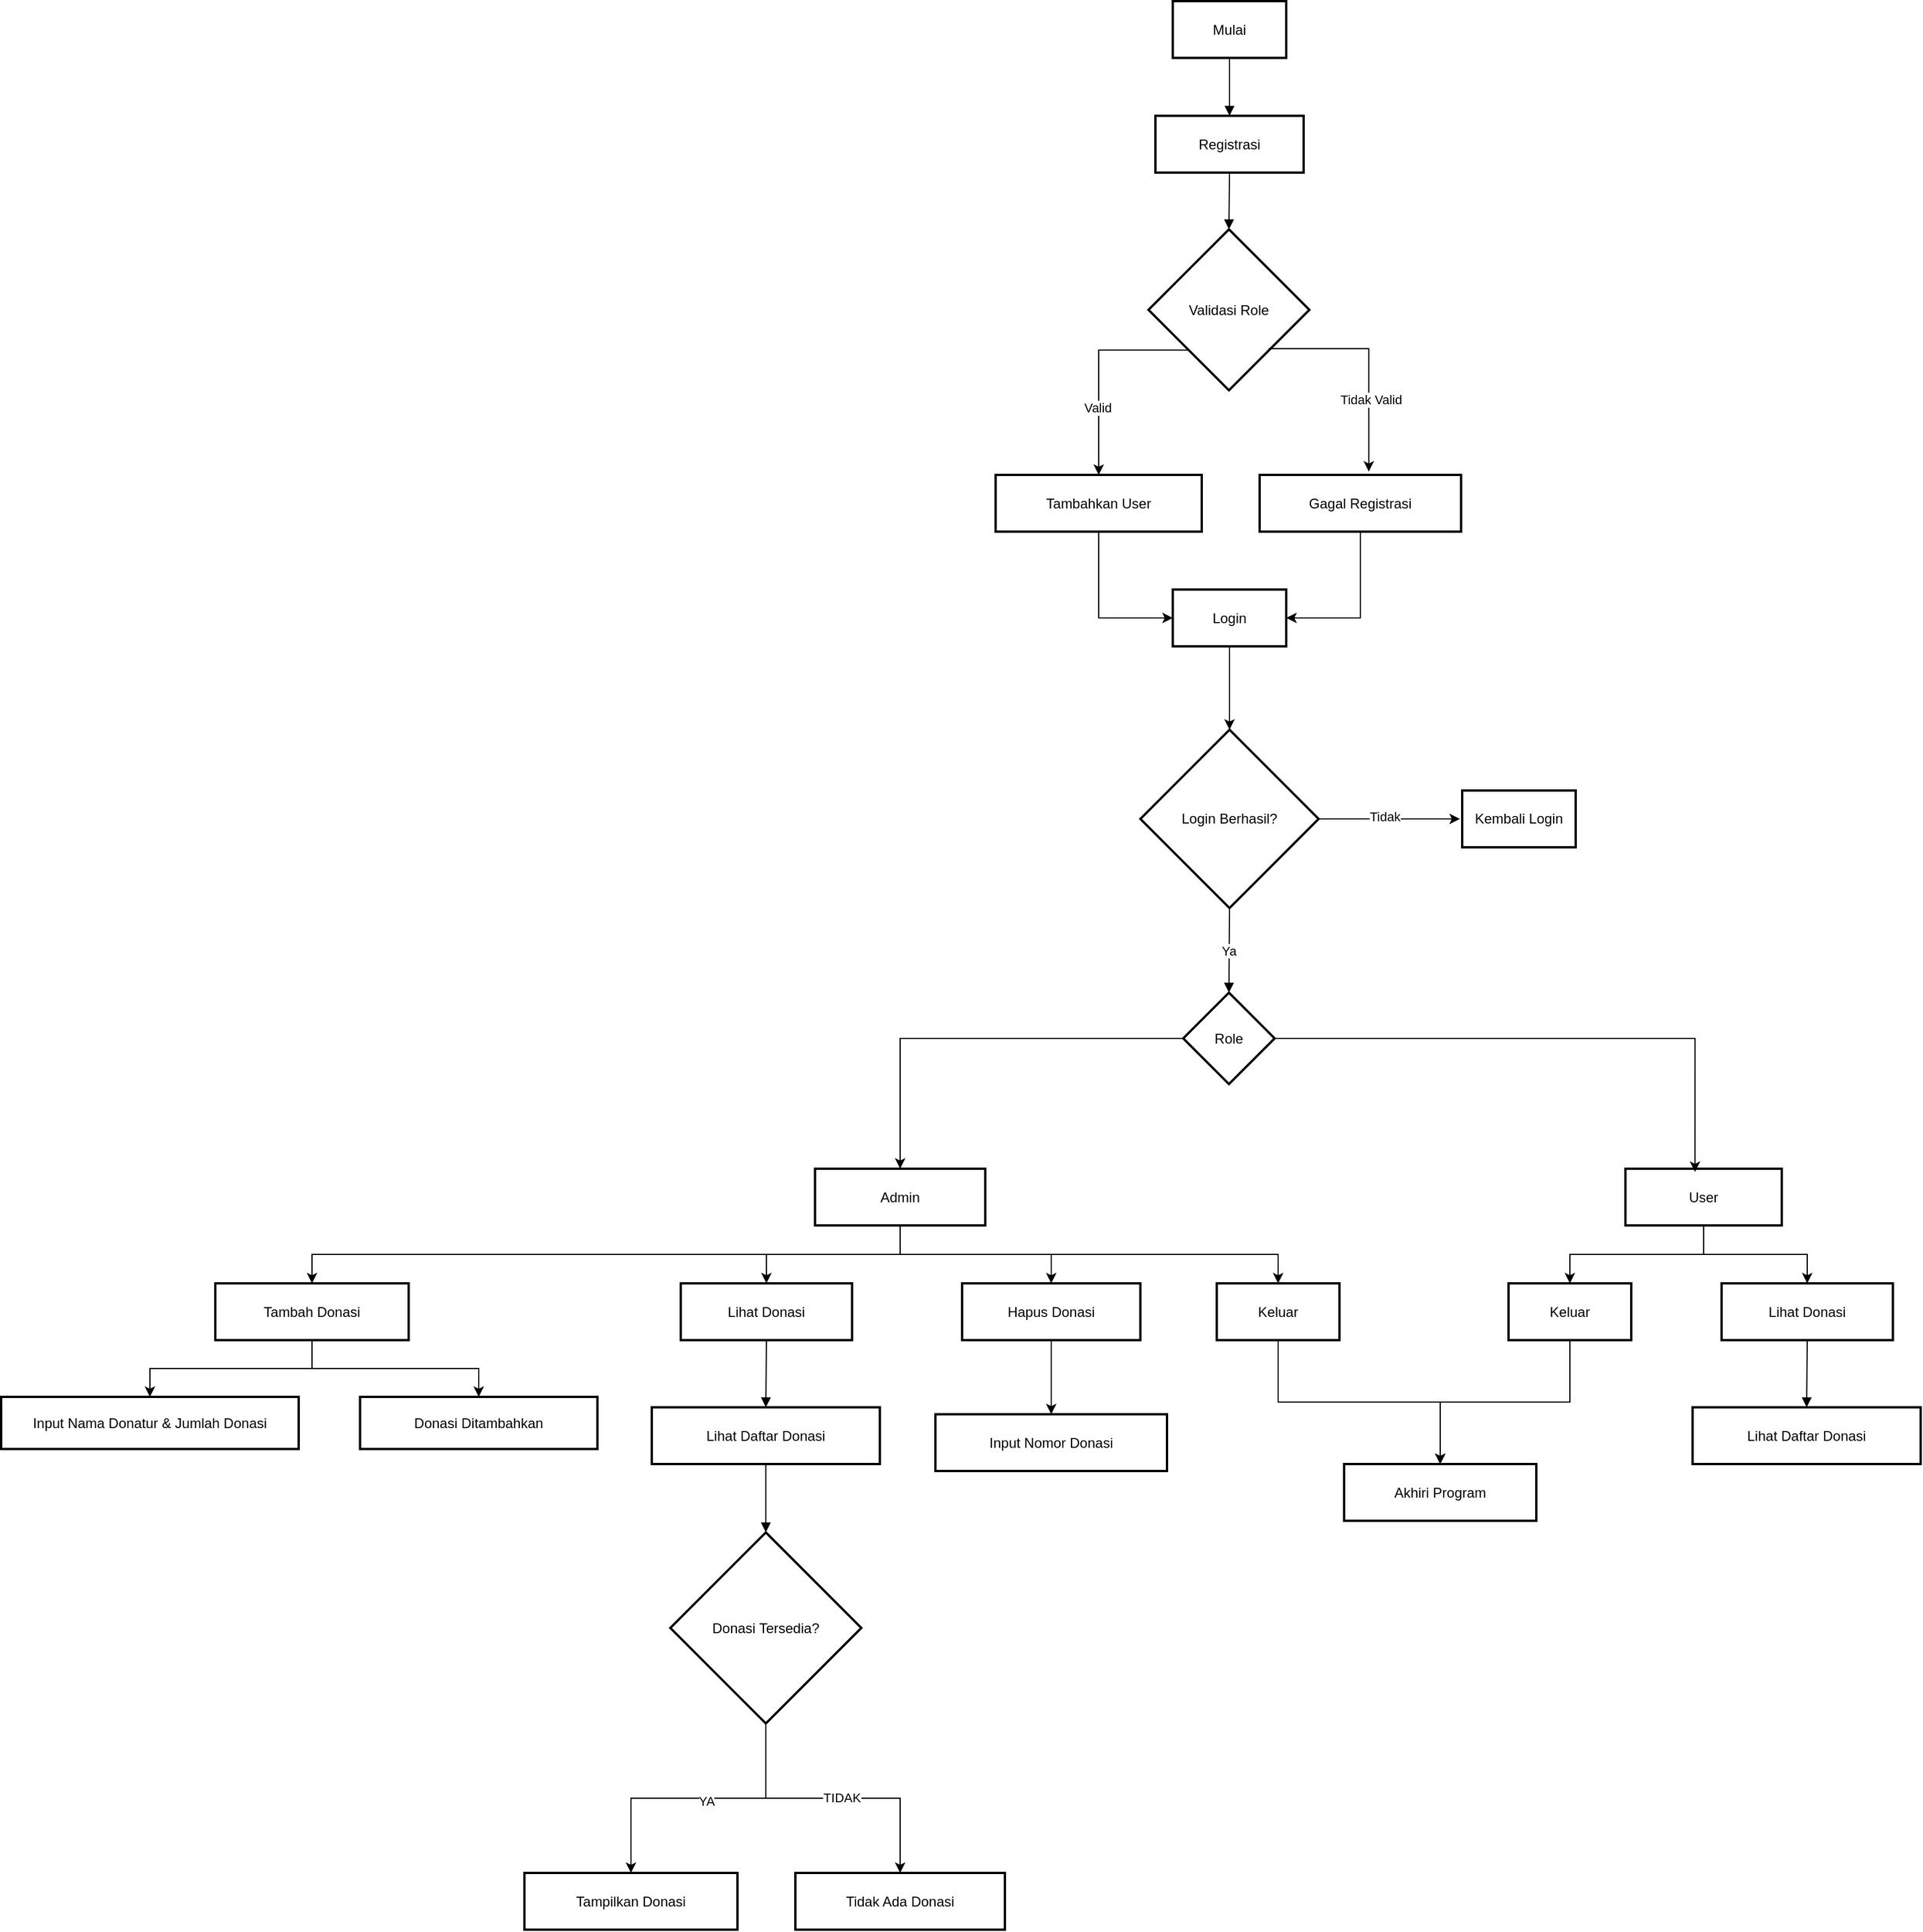 <mxfile version="24.7.17">
  <diagram name="Page-1" id="SLMjs8iJdiD4GJ3RGfW1">
    <mxGraphModel dx="2585" dy="1398" grid="1" gridSize="10" guides="1" tooltips="1" connect="1" arrows="1" fold="1" page="1" pageScale="1" pageWidth="850" pageHeight="1100" math="0" shadow="0">
      <root>
        <mxCell id="0" />
        <mxCell id="1" parent="0" />
        <mxCell id="bRMNb42BUXSf3Dn9afHM-1" value="Mulai" style="whiteSpace=wrap;strokeWidth=2;" parent="1" vertex="1">
          <mxGeometry x="1032" y="20" width="98" height="49" as="geometry" />
        </mxCell>
        <mxCell id="bRMNb42BUXSf3Dn9afHM-2" value="Registrasi" style="whiteSpace=wrap;strokeWidth=2;" parent="1" vertex="1">
          <mxGeometry x="1017" y="119" width="128" height="49" as="geometry" />
        </mxCell>
        <mxCell id="bRMNb42BUXSf3Dn9afHM-61" style="edgeStyle=orthogonalEdgeStyle;rounded=0;orthogonalLoop=1;jettySize=auto;html=1;exitX=0;exitY=1;exitDx=0;exitDy=0;entryX=0.5;entryY=0;entryDx=0;entryDy=0;" parent="1" source="bRMNb42BUXSf3Dn9afHM-3" target="bRMNb42BUXSf3Dn9afHM-4" edge="1">
          <mxGeometry relative="1" as="geometry">
            <Array as="points">
              <mxPoint x="968" y="321" />
            </Array>
          </mxGeometry>
        </mxCell>
        <mxCell id="bRMNb42BUXSf3Dn9afHM-62" value="Valid" style="edgeLabel;html=1;align=center;verticalAlign=middle;resizable=0;points=[];" parent="bRMNb42BUXSf3Dn9afHM-61" vertex="1" connectable="0">
          <mxGeometry x="0.376" y="-1" relative="1" as="geometry">
            <mxPoint as="offset" />
          </mxGeometry>
        </mxCell>
        <mxCell id="bRMNb42BUXSf3Dn9afHM-3" value="Validasi Role" style="rhombus;strokeWidth=2;whiteSpace=wrap;" parent="1" vertex="1">
          <mxGeometry x="1011" y="217" width="139" height="139" as="geometry" />
        </mxCell>
        <mxCell id="bRMNb42BUXSf3Dn9afHM-66" style="edgeStyle=orthogonalEdgeStyle;rounded=0;orthogonalLoop=1;jettySize=auto;html=1;exitX=0.5;exitY=1;exitDx=0;exitDy=0;entryX=0;entryY=0.5;entryDx=0;entryDy=0;" parent="1" source="bRMNb42BUXSf3Dn9afHM-4" target="bRMNb42BUXSf3Dn9afHM-6" edge="1">
          <mxGeometry relative="1" as="geometry" />
        </mxCell>
        <mxCell id="bRMNb42BUXSf3Dn9afHM-4" value="Tambahkan User" style="whiteSpace=wrap;strokeWidth=2;" parent="1" vertex="1">
          <mxGeometry x="879" y="429" width="178" height="49" as="geometry" />
        </mxCell>
        <mxCell id="bRMNb42BUXSf3Dn9afHM-67" style="edgeStyle=orthogonalEdgeStyle;rounded=0;orthogonalLoop=1;jettySize=auto;html=1;exitX=0.5;exitY=1;exitDx=0;exitDy=0;entryX=1;entryY=0.5;entryDx=0;entryDy=0;" parent="1" source="bRMNb42BUXSf3Dn9afHM-5" target="bRMNb42BUXSf3Dn9afHM-6" edge="1">
          <mxGeometry relative="1" as="geometry" />
        </mxCell>
        <mxCell id="bRMNb42BUXSf3Dn9afHM-5" value="Gagal Registrasi" style="whiteSpace=wrap;strokeWidth=2;" parent="1" vertex="1">
          <mxGeometry x="1107" y="429" width="174" height="49" as="geometry" />
        </mxCell>
        <mxCell id="bRMNb42BUXSf3Dn9afHM-68" style="edgeStyle=orthogonalEdgeStyle;rounded=0;orthogonalLoop=1;jettySize=auto;html=1;exitX=0.5;exitY=1;exitDx=0;exitDy=0;" parent="1" source="bRMNb42BUXSf3Dn9afHM-6" target="bRMNb42BUXSf3Dn9afHM-7" edge="1">
          <mxGeometry relative="1" as="geometry" />
        </mxCell>
        <mxCell id="bRMNb42BUXSf3Dn9afHM-6" value="Login" style="whiteSpace=wrap;strokeWidth=2;" parent="1" vertex="1">
          <mxGeometry x="1032" y="528" width="98" height="49" as="geometry" />
        </mxCell>
        <mxCell id="bRMNb42BUXSf3Dn9afHM-99" style="edgeStyle=orthogonalEdgeStyle;rounded=0;orthogonalLoop=1;jettySize=auto;html=1;exitX=1;exitY=0.5;exitDx=0;exitDy=0;" parent="1" source="bRMNb42BUXSf3Dn9afHM-7" edge="1">
          <mxGeometry relative="1" as="geometry">
            <mxPoint x="1280.0" y="726" as="targetPoint" />
          </mxGeometry>
        </mxCell>
        <mxCell id="bRMNb42BUXSf3Dn9afHM-101" value="Tidak" style="edgeLabel;html=1;align=center;verticalAlign=middle;resizable=0;points=[];" parent="bRMNb42BUXSf3Dn9afHM-99" vertex="1" connectable="0">
          <mxGeometry x="-0.074" y="2" relative="1" as="geometry">
            <mxPoint as="offset" />
          </mxGeometry>
        </mxCell>
        <mxCell id="bRMNb42BUXSf3Dn9afHM-7" value="Login Berhasil?" style="rhombus;strokeWidth=2;whiteSpace=wrap;" parent="1" vertex="1">
          <mxGeometry x="1004" y="649" width="154" height="154" as="geometry" />
        </mxCell>
        <mxCell id="bRMNb42BUXSf3Dn9afHM-71" style="edgeStyle=orthogonalEdgeStyle;rounded=0;orthogonalLoop=1;jettySize=auto;html=1;exitX=0;exitY=0.5;exitDx=0;exitDy=0;entryX=0.5;entryY=0;entryDx=0;entryDy=0;" parent="1" source="bRMNb42BUXSf3Dn9afHM-8" target="bRMNb42BUXSf3Dn9afHM-9" edge="1">
          <mxGeometry relative="1" as="geometry" />
        </mxCell>
        <mxCell id="bRMNb42BUXSf3Dn9afHM-8" value="Role" style="rhombus;strokeWidth=2;whiteSpace=wrap;" parent="1" vertex="1">
          <mxGeometry x="1041" y="876" width="79" height="79" as="geometry" />
        </mxCell>
        <mxCell id="bRMNb42BUXSf3Dn9afHM-78" style="edgeStyle=orthogonalEdgeStyle;rounded=0;orthogonalLoop=1;jettySize=auto;html=1;exitX=0.5;exitY=1;exitDx=0;exitDy=0;entryX=0.5;entryY=0;entryDx=0;entryDy=0;" parent="1" source="bRMNb42BUXSf3Dn9afHM-9" target="bRMNb42BUXSf3Dn9afHM-14" edge="1">
          <mxGeometry relative="1" as="geometry" />
        </mxCell>
        <mxCell id="bRMNb42BUXSf3Dn9afHM-79" style="edgeStyle=orthogonalEdgeStyle;rounded=0;orthogonalLoop=1;jettySize=auto;html=1;exitX=0.5;exitY=1;exitDx=0;exitDy=0;entryX=0.5;entryY=0;entryDx=0;entryDy=0;" parent="1" source="bRMNb42BUXSf3Dn9afHM-9" target="bRMNb42BUXSf3Dn9afHM-13" edge="1">
          <mxGeometry relative="1" as="geometry" />
        </mxCell>
        <mxCell id="bRMNb42BUXSf3Dn9afHM-80" style="edgeStyle=orthogonalEdgeStyle;rounded=0;orthogonalLoop=1;jettySize=auto;html=1;exitX=0.5;exitY=1;exitDx=0;exitDy=0;entryX=0.5;entryY=0;entryDx=0;entryDy=0;" parent="1" source="bRMNb42BUXSf3Dn9afHM-9" target="bRMNb42BUXSf3Dn9afHM-12" edge="1">
          <mxGeometry relative="1" as="geometry" />
        </mxCell>
        <mxCell id="bRMNb42BUXSf3Dn9afHM-81" style="edgeStyle=orthogonalEdgeStyle;rounded=0;orthogonalLoop=1;jettySize=auto;html=1;exitX=0.5;exitY=1;exitDx=0;exitDy=0;entryX=0.5;entryY=0;entryDx=0;entryDy=0;" parent="1" source="bRMNb42BUXSf3Dn9afHM-9" target="bRMNb42BUXSf3Dn9afHM-11" edge="1">
          <mxGeometry relative="1" as="geometry" />
        </mxCell>
        <mxCell id="bRMNb42BUXSf3Dn9afHM-9" value="Admin" style="whiteSpace=wrap;strokeWidth=2;" parent="1" vertex="1">
          <mxGeometry x="723" y="1028" width="147" height="49" as="geometry" />
        </mxCell>
        <mxCell id="bRMNb42BUXSf3Dn9afHM-82" style="edgeStyle=orthogonalEdgeStyle;rounded=0;orthogonalLoop=1;jettySize=auto;html=1;exitX=0.5;exitY=1;exitDx=0;exitDy=0;entryX=0.5;entryY=0;entryDx=0;entryDy=0;" parent="1" source="bRMNb42BUXSf3Dn9afHM-10" target="bRMNb42BUXSf3Dn9afHM-16" edge="1">
          <mxGeometry relative="1" as="geometry" />
        </mxCell>
        <mxCell id="bRMNb42BUXSf3Dn9afHM-83" style="edgeStyle=orthogonalEdgeStyle;rounded=0;orthogonalLoop=1;jettySize=auto;html=1;exitX=0.5;exitY=1;exitDx=0;exitDy=0;entryX=0.5;entryY=0;entryDx=0;entryDy=0;" parent="1" source="bRMNb42BUXSf3Dn9afHM-10" target="bRMNb42BUXSf3Dn9afHM-15" edge="1">
          <mxGeometry relative="1" as="geometry" />
        </mxCell>
        <mxCell id="bRMNb42BUXSf3Dn9afHM-10" value="User" style="whiteSpace=wrap;strokeWidth=2;" parent="1" vertex="1">
          <mxGeometry x="1423" y="1028" width="135" height="49" as="geometry" />
        </mxCell>
        <mxCell id="bRMNb42BUXSf3Dn9afHM-86" style="edgeStyle=orthogonalEdgeStyle;rounded=0;orthogonalLoop=1;jettySize=auto;html=1;exitX=0.5;exitY=1;exitDx=0;exitDy=0;entryX=0.5;entryY=0;entryDx=0;entryDy=0;" parent="1" source="bRMNb42BUXSf3Dn9afHM-11" target="bRMNb42BUXSf3Dn9afHM-17" edge="1">
          <mxGeometry relative="1" as="geometry" />
        </mxCell>
        <mxCell id="bRMNb42BUXSf3Dn9afHM-89" style="edgeStyle=orthogonalEdgeStyle;rounded=0;orthogonalLoop=1;jettySize=auto;html=1;exitX=0.5;exitY=1;exitDx=0;exitDy=0;entryX=0.5;entryY=0;entryDx=0;entryDy=0;" parent="1" source="bRMNb42BUXSf3Dn9afHM-11" target="bRMNb42BUXSf3Dn9afHM-18" edge="1">
          <mxGeometry relative="1" as="geometry" />
        </mxCell>
        <mxCell id="bRMNb42BUXSf3Dn9afHM-11" value="Tambah Donasi" style="whiteSpace=wrap;strokeWidth=2;" parent="1" vertex="1">
          <mxGeometry x="205" y="1127" width="167" height="49" as="geometry" />
        </mxCell>
        <mxCell id="bRMNb42BUXSf3Dn9afHM-12" value="Lihat Donasi" style="whiteSpace=wrap;strokeWidth=2;" parent="1" vertex="1">
          <mxGeometry x="607" y="1127" width="148" height="49" as="geometry" />
        </mxCell>
        <mxCell id="IKrKhmfg3OSbElbQN4mf-2" style="edgeStyle=orthogonalEdgeStyle;rounded=0;orthogonalLoop=1;jettySize=auto;html=1;exitX=0.5;exitY=1;exitDx=0;exitDy=0;" edge="1" parent="1" source="bRMNb42BUXSf3Dn9afHM-13" target="bRMNb42BUXSf3Dn9afHM-26">
          <mxGeometry relative="1" as="geometry" />
        </mxCell>
        <mxCell id="bRMNb42BUXSf3Dn9afHM-13" value="Hapus Donasi" style="whiteSpace=wrap;strokeWidth=2;" parent="1" vertex="1">
          <mxGeometry x="850" y="1127" width="154" height="49" as="geometry" />
        </mxCell>
        <mxCell id="bRMNb42BUXSf3Dn9afHM-84" style="edgeStyle=orthogonalEdgeStyle;rounded=0;orthogonalLoop=1;jettySize=auto;html=1;exitX=0.5;exitY=1;exitDx=0;exitDy=0;entryX=0.5;entryY=0;entryDx=0;entryDy=0;" parent="1" source="bRMNb42BUXSf3Dn9afHM-14" target="bRMNb42BUXSf3Dn9afHM-21" edge="1">
          <mxGeometry relative="1" as="geometry" />
        </mxCell>
        <mxCell id="bRMNb42BUXSf3Dn9afHM-14" value="Keluar" style="whiteSpace=wrap;strokeWidth=2;" parent="1" vertex="1">
          <mxGeometry x="1070" y="1127" width="106" height="49" as="geometry" />
        </mxCell>
        <mxCell id="bRMNb42BUXSf3Dn9afHM-15" value="Lihat Donasi" style="whiteSpace=wrap;strokeWidth=2;" parent="1" vertex="1">
          <mxGeometry x="1506" y="1127" width="148" height="49" as="geometry" />
        </mxCell>
        <mxCell id="bRMNb42BUXSf3Dn9afHM-85" style="edgeStyle=orthogonalEdgeStyle;rounded=0;orthogonalLoop=1;jettySize=auto;html=1;exitX=0.5;exitY=1;exitDx=0;exitDy=0;entryX=0.5;entryY=0;entryDx=0;entryDy=0;" parent="1" source="bRMNb42BUXSf3Dn9afHM-16" target="bRMNb42BUXSf3Dn9afHM-21" edge="1">
          <mxGeometry relative="1" as="geometry" />
        </mxCell>
        <mxCell id="bRMNb42BUXSf3Dn9afHM-16" value="Keluar" style="whiteSpace=wrap;strokeWidth=2;" parent="1" vertex="1">
          <mxGeometry x="1322" y="1127" width="106" height="49" as="geometry" />
        </mxCell>
        <mxCell id="bRMNb42BUXSf3Dn9afHM-17" value="Input Nama Donatur &amp; Jumlah Donasi" style="whiteSpace=wrap;strokeWidth=2;" parent="1" vertex="1">
          <mxGeometry x="20" y="1225" width="257" height="45" as="geometry" />
        </mxCell>
        <mxCell id="bRMNb42BUXSf3Dn9afHM-18" value="Donasi Ditambahkan" style="whiteSpace=wrap;strokeWidth=2;" parent="1" vertex="1">
          <mxGeometry x="330" y="1225" width="205" height="45" as="geometry" />
        </mxCell>
        <mxCell id="bRMNb42BUXSf3Dn9afHM-19" value="Lihat Daftar Donasi" style="whiteSpace=wrap;strokeWidth=2;" parent="1" vertex="1">
          <mxGeometry x="582" y="1234" width="197" height="49" as="geometry" />
        </mxCell>
        <mxCell id="bRMNb42BUXSf3Dn9afHM-21" value="Akhiri Program" style="whiteSpace=wrap;strokeWidth=2;" parent="1" vertex="1">
          <mxGeometry x="1180" y="1283" width="166" height="49" as="geometry" />
        </mxCell>
        <mxCell id="bRMNb42BUXSf3Dn9afHM-22" value="Lihat Daftar Donasi" style="whiteSpace=wrap;strokeWidth=2;" parent="1" vertex="1">
          <mxGeometry x="1481" y="1234" width="197" height="49" as="geometry" />
        </mxCell>
        <mxCell id="bRMNb42BUXSf3Dn9afHM-91" style="edgeStyle=orthogonalEdgeStyle;rounded=0;orthogonalLoop=1;jettySize=auto;html=1;exitX=0.5;exitY=1;exitDx=0;exitDy=0;entryX=0.5;entryY=0;entryDx=0;entryDy=0;" parent="1" source="bRMNb42BUXSf3Dn9afHM-23" target="bRMNb42BUXSf3Dn9afHM-24" edge="1">
          <mxGeometry relative="1" as="geometry" />
        </mxCell>
        <mxCell id="bRMNb42BUXSf3Dn9afHM-93" value="YA" style="edgeLabel;html=1;align=center;verticalAlign=middle;resizable=0;points=[];" parent="bRMNb42BUXSf3Dn9afHM-91" vertex="1" connectable="0">
          <mxGeometry x="-0.057" y="2" relative="1" as="geometry">
            <mxPoint as="offset" />
          </mxGeometry>
        </mxCell>
        <mxCell id="bRMNb42BUXSf3Dn9afHM-92" style="edgeStyle=orthogonalEdgeStyle;rounded=0;orthogonalLoop=1;jettySize=auto;html=1;exitX=0.5;exitY=1;exitDx=0;exitDy=0;entryX=0.5;entryY=0;entryDx=0;entryDy=0;" parent="1" source="bRMNb42BUXSf3Dn9afHM-23" target="bRMNb42BUXSf3Dn9afHM-25" edge="1">
          <mxGeometry relative="1" as="geometry" />
        </mxCell>
        <mxCell id="bRMNb42BUXSf3Dn9afHM-95" value="TIDAK" style="edgeLabel;html=1;align=center;verticalAlign=middle;resizable=0;points=[];" parent="bRMNb42BUXSf3Dn9afHM-92" vertex="1" connectable="0">
          <mxGeometry x="0.063" y="1" relative="1" as="geometry">
            <mxPoint as="offset" />
          </mxGeometry>
        </mxCell>
        <mxCell id="bRMNb42BUXSf3Dn9afHM-23" value="Donasi Tersedia?" style="rhombus;strokeWidth=2;whiteSpace=wrap;" parent="1" vertex="1">
          <mxGeometry x="598" y="1342" width="165" height="165" as="geometry" />
        </mxCell>
        <mxCell id="bRMNb42BUXSf3Dn9afHM-24" value="Tampilkan Donasi" style="whiteSpace=wrap;strokeWidth=2;" parent="1" vertex="1">
          <mxGeometry x="472" y="1636" width="184" height="49" as="geometry" />
        </mxCell>
        <mxCell id="bRMNb42BUXSf3Dn9afHM-25" value="Tidak Ada Donasi" style="whiteSpace=wrap;strokeWidth=2;" parent="1" vertex="1">
          <mxGeometry x="706" y="1636" width="181" height="49" as="geometry" />
        </mxCell>
        <mxCell id="bRMNb42BUXSf3Dn9afHM-26" value="Input Nomor Donasi" style="whiteSpace=wrap;strokeWidth=2;" parent="1" vertex="1">
          <mxGeometry x="827" y="1240" width="200" height="49" as="geometry" />
        </mxCell>
        <mxCell id="bRMNb42BUXSf3Dn9afHM-30" value="" style="curved=1;startArrow=none;endArrow=block;exitX=0.5;exitY=0.99;entryX=0.5;entryY=-0.01;rounded=0;" parent="1" source="bRMNb42BUXSf3Dn9afHM-1" target="bRMNb42BUXSf3Dn9afHM-2" edge="1">
          <mxGeometry relative="1" as="geometry">
            <Array as="points" />
          </mxGeometry>
        </mxCell>
        <mxCell id="bRMNb42BUXSf3Dn9afHM-31" value="" style="curved=1;startArrow=none;endArrow=block;exitX=0.5;exitY=0.99;entryX=0.5;entryY=0;rounded=0;" parent="1" source="bRMNb42BUXSf3Dn9afHM-2" target="bRMNb42BUXSf3Dn9afHM-3" edge="1">
          <mxGeometry relative="1" as="geometry">
            <Array as="points" />
          </mxGeometry>
        </mxCell>
        <mxCell id="bRMNb42BUXSf3Dn9afHM-37" value="Ya" style="curved=1;startArrow=none;endArrow=block;exitX=0.5;exitY=1;entryX=0.5;entryY=0;rounded=0;" parent="1" source="bRMNb42BUXSf3Dn9afHM-7" target="bRMNb42BUXSf3Dn9afHM-8" edge="1">
          <mxGeometry relative="1" as="geometry">
            <Array as="points" />
          </mxGeometry>
        </mxCell>
        <mxCell id="bRMNb42BUXSf3Dn9afHM-49" value="" style="curved=1;startArrow=none;endArrow=block;exitX=0.5;exitY=0.99;entryX=0.5;entryY=0.01;rounded=0;" parent="1" source="bRMNb42BUXSf3Dn9afHM-12" target="bRMNb42BUXSf3Dn9afHM-19" edge="1">
          <mxGeometry relative="1" as="geometry">
            <Array as="points" />
          </mxGeometry>
        </mxCell>
        <mxCell id="bRMNb42BUXSf3Dn9afHM-52" value="" style="curved=1;startArrow=none;endArrow=block;exitX=0.5;exitY=0.99;entryX=0.5;entryY=0.01;rounded=0;" parent="1" source="bRMNb42BUXSf3Dn9afHM-15" target="bRMNb42BUXSf3Dn9afHM-22" edge="1">
          <mxGeometry relative="1" as="geometry">
            <Array as="points" />
          </mxGeometry>
        </mxCell>
        <mxCell id="bRMNb42BUXSf3Dn9afHM-54" value="" style="curved=1;startArrow=none;endArrow=block;exitX=0.5;exitY=1;entryX=0.5;entryY=0;rounded=0;" parent="1" source="bRMNb42BUXSf3Dn9afHM-19" target="bRMNb42BUXSf3Dn9afHM-23" edge="1">
          <mxGeometry relative="1" as="geometry">
            <Array as="points" />
          </mxGeometry>
        </mxCell>
        <mxCell id="bRMNb42BUXSf3Dn9afHM-63" style="edgeStyle=orthogonalEdgeStyle;rounded=0;orthogonalLoop=1;jettySize=auto;html=1;exitX=1;exitY=1;exitDx=0;exitDy=0;entryX=0.542;entryY=-0.058;entryDx=0;entryDy=0;entryPerimeter=0;" parent="1" source="bRMNb42BUXSf3Dn9afHM-3" target="bRMNb42BUXSf3Dn9afHM-5" edge="1">
          <mxGeometry relative="1" as="geometry">
            <Array as="points">
              <mxPoint x="1115" y="320" />
              <mxPoint x="1201" y="320" />
            </Array>
          </mxGeometry>
        </mxCell>
        <mxCell id="bRMNb42BUXSf3Dn9afHM-64" value="Tidak Valid" style="edgeLabel;html=1;align=center;verticalAlign=middle;resizable=0;points=[];" parent="bRMNb42BUXSf3Dn9afHM-63" vertex="1" connectable="0">
          <mxGeometry x="0.359" y="1" relative="1" as="geometry">
            <mxPoint as="offset" />
          </mxGeometry>
        </mxCell>
        <mxCell id="bRMNb42BUXSf3Dn9afHM-74" style="edgeStyle=orthogonalEdgeStyle;rounded=0;orthogonalLoop=1;jettySize=auto;html=1;exitX=1;exitY=0.5;exitDx=0;exitDy=0;entryX=0.445;entryY=0.057;entryDx=0;entryDy=0;entryPerimeter=0;" parent="1" source="bRMNb42BUXSf3Dn9afHM-8" target="bRMNb42BUXSf3Dn9afHM-10" edge="1">
          <mxGeometry relative="1" as="geometry" />
        </mxCell>
        <mxCell id="bRMNb42BUXSf3Dn9afHM-102" value="Kembali Login" style="whiteSpace=wrap;strokeWidth=2;" parent="1" vertex="1">
          <mxGeometry x="1282" y="701.5" width="98" height="49" as="geometry" />
        </mxCell>
      </root>
    </mxGraphModel>
  </diagram>
</mxfile>
